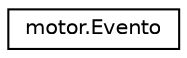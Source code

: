 digraph "Gráfico de Hierarquia de Classes"
{
  edge [fontname="Helvetica",fontsize="10",labelfontname="Helvetica",labelfontsize="10"];
  node [fontname="Helvetica",fontsize="10",shape=record];
  rankdir="LR";
  Node1 [label="motor.Evento",height=0.2,width=0.4,color="black", fillcolor="white", style="filled",URL="$classmotor_1_1Evento.html",tooltip="É uma classe Singleton como de costume. "];
}
